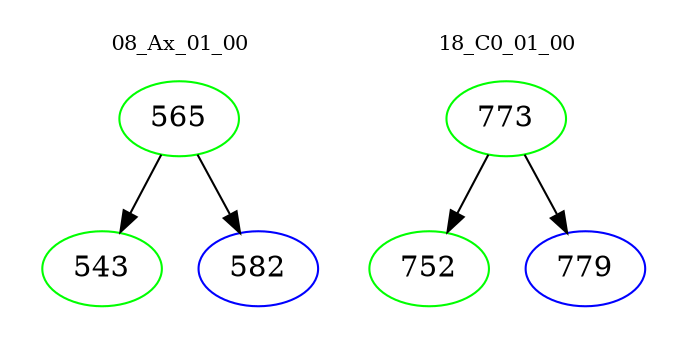 digraph{
subgraph cluster_0 {
color = white
label = "08_Ax_01_00";
fontsize=10;
T0_565 [label="565", color="green"]
T0_565 -> T0_543 [color="black"]
T0_543 [label="543", color="green"]
T0_565 -> T0_582 [color="black"]
T0_582 [label="582", color="blue"]
}
subgraph cluster_1 {
color = white
label = "18_C0_01_00";
fontsize=10;
T1_773 [label="773", color="green"]
T1_773 -> T1_752 [color="black"]
T1_752 [label="752", color="green"]
T1_773 -> T1_779 [color="black"]
T1_779 [label="779", color="blue"]
}
}
